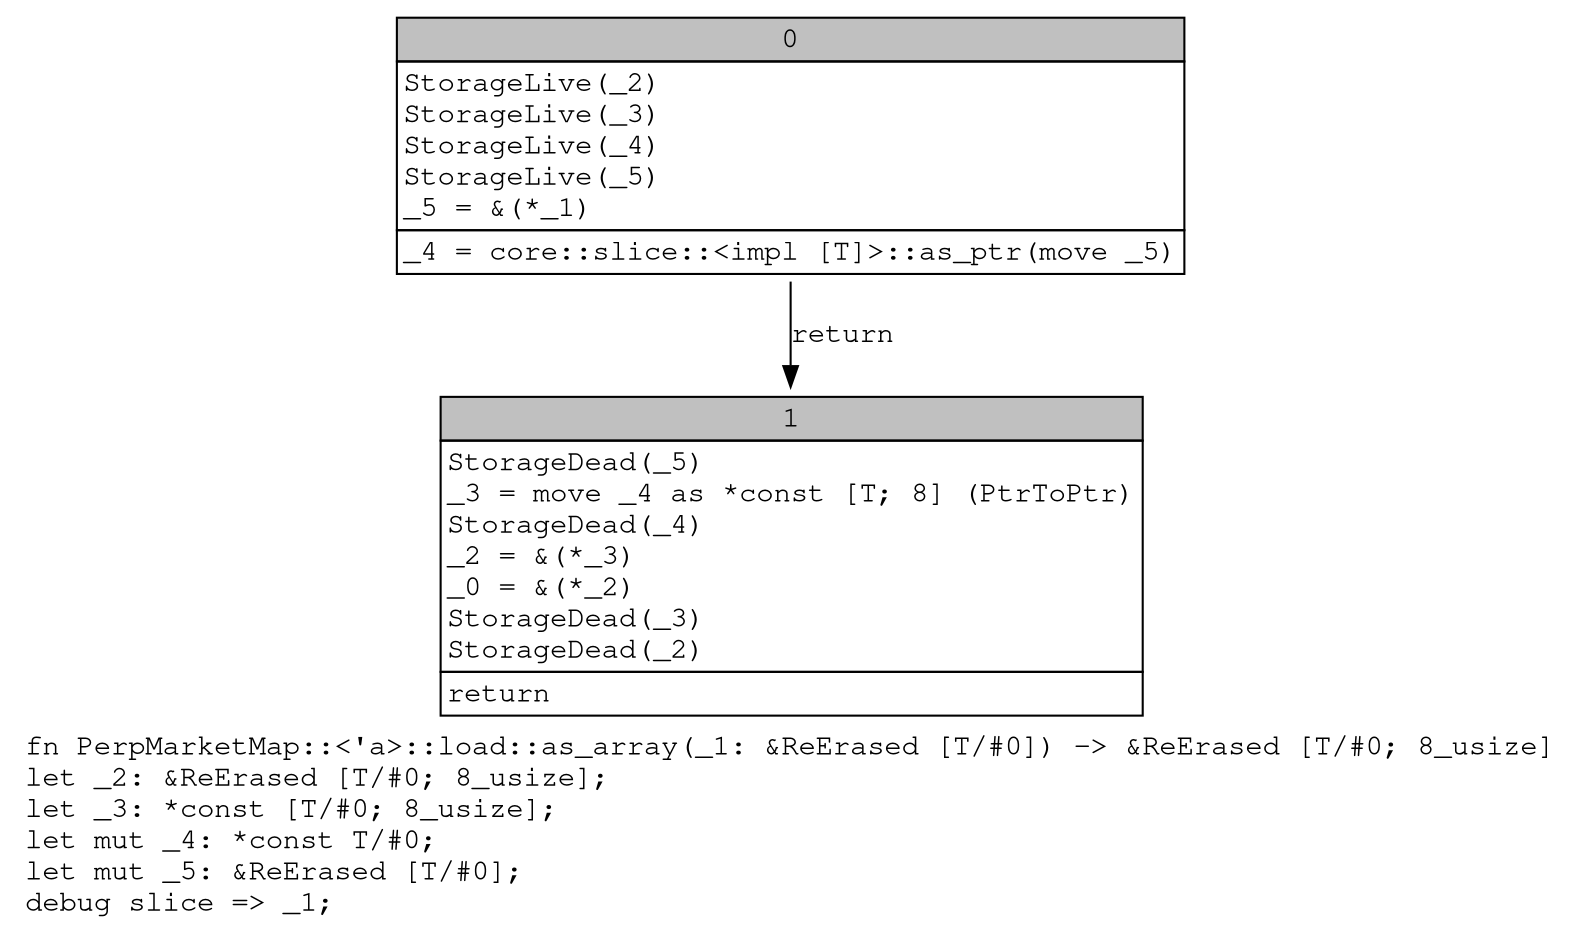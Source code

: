 digraph Mir_0_17490 {
    graph [fontname="Courier, monospace"];
    node [fontname="Courier, monospace"];
    edge [fontname="Courier, monospace"];
    label=<fn PerpMarketMap::&lt;'a&gt;::load::as_array(_1: &amp;ReErased [T/#0]) -&gt; &amp;ReErased [T/#0; 8_usize]<br align="left"/>let _2: &amp;ReErased [T/#0; 8_usize];<br align="left"/>let _3: *const [T/#0; 8_usize];<br align="left"/>let mut _4: *const T/#0;<br align="left"/>let mut _5: &amp;ReErased [T/#0];<br align="left"/>debug slice =&gt; _1;<br align="left"/>>;
    bb0__0_17490 [shape="none", label=<<table border="0" cellborder="1" cellspacing="0"><tr><td bgcolor="gray" align="center" colspan="1">0</td></tr><tr><td align="left" balign="left">StorageLive(_2)<br/>StorageLive(_3)<br/>StorageLive(_4)<br/>StorageLive(_5)<br/>_5 = &amp;(*_1)<br/></td></tr><tr><td align="left">_4 = core::slice::&lt;impl [T]&gt;::as_ptr(move _5)</td></tr></table>>];
    bb1__0_17490 [shape="none", label=<<table border="0" cellborder="1" cellspacing="0"><tr><td bgcolor="gray" align="center" colspan="1">1</td></tr><tr><td align="left" balign="left">StorageDead(_5)<br/>_3 = move _4 as *const [T; 8] (PtrToPtr)<br/>StorageDead(_4)<br/>_2 = &amp;(*_3)<br/>_0 = &amp;(*_2)<br/>StorageDead(_3)<br/>StorageDead(_2)<br/></td></tr><tr><td align="left">return</td></tr></table>>];
    bb0__0_17490 -> bb1__0_17490 [label="return"];
}
